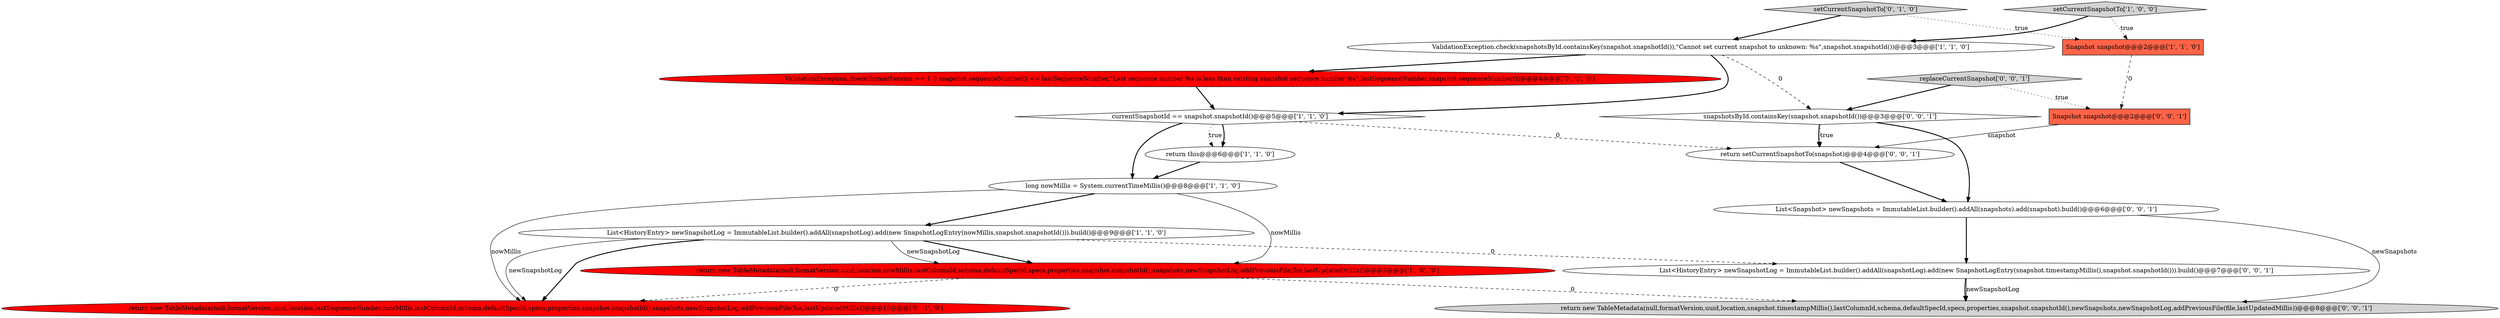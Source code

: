 digraph {
1 [style = filled, label = "long nowMillis = System.currentTimeMillis()@@@8@@@['1', '1', '0']", fillcolor = white, shape = ellipse image = "AAA0AAABBB1BBB"];
6 [style = filled, label = "currentSnapshotId == snapshot.snapshotId()@@@5@@@['1', '1', '0']", fillcolor = white, shape = diamond image = "AAA0AAABBB1BBB"];
8 [style = filled, label = "ValidationException.check(formatVersion == 1 || snapshot.sequenceNumber() <= lastSequenceNumber,\"Last sequence number %s is less than existing snapshot sequence number %s\",lastSequenceNumber,snapshot.sequenceNumber())@@@4@@@['0', '1', '0']", fillcolor = red, shape = ellipse image = "AAA1AAABBB2BBB"];
9 [style = filled, label = "setCurrentSnapshotTo['0', '1', '0']", fillcolor = lightgray, shape = diamond image = "AAA0AAABBB2BBB"];
2 [style = filled, label = "setCurrentSnapshotTo['1', '0', '0']", fillcolor = lightgray, shape = diamond image = "AAA0AAABBB1BBB"];
12 [style = filled, label = "replaceCurrentSnapshot['0', '0', '1']", fillcolor = lightgray, shape = diamond image = "AAA0AAABBB3BBB"];
5 [style = filled, label = "return new TableMetadata(null,formatVersion,uuid,location,nowMillis,lastColumnId,schema,defaultSpecId,specs,properties,snapshot.snapshotId(),snapshots,newSnapshotLog,addPreviousFile(file,lastUpdatedMillis))@@@9@@@['1', '0', '0']", fillcolor = red, shape = ellipse image = "AAA1AAABBB1BBB"];
10 [style = filled, label = "return new TableMetadata(null,formatVersion,uuid,location,lastSequenceNumber,nowMillis,lastColumnId,schema,defaultSpecId,specs,properties,snapshot.snapshotId(),snapshots,newSnapshotLog,addPreviousFile(file,lastUpdatedMillis))@@@10@@@['0', '1', '0']", fillcolor = red, shape = ellipse image = "AAA1AAABBB2BBB"];
15 [style = filled, label = "return setCurrentSnapshotTo(snapshot)@@@4@@@['0', '0', '1']", fillcolor = white, shape = ellipse image = "AAA0AAABBB3BBB"];
14 [style = filled, label = "List<HistoryEntry> newSnapshotLog = ImmutableList.builder().addAll(snapshotLog).add(new SnapshotLogEntry(snapshot.timestampMillis(),snapshot.snapshotId())).build()@@@7@@@['0', '0', '1']", fillcolor = white, shape = ellipse image = "AAA0AAABBB3BBB"];
16 [style = filled, label = "List<Snapshot> newSnapshots = ImmutableList.builder().addAll(snapshots).add(snapshot).build()@@@6@@@['0', '0', '1']", fillcolor = white, shape = ellipse image = "AAA0AAABBB3BBB"];
17 [style = filled, label = "return new TableMetadata(null,formatVersion,uuid,location,snapshot.timestampMillis(),lastColumnId,schema,defaultSpecId,specs,properties,snapshot.snapshotId(),newSnapshots,newSnapshotLog,addPreviousFile(file,lastUpdatedMillis))@@@8@@@['0', '0', '1']", fillcolor = lightgray, shape = ellipse image = "AAA0AAABBB3BBB"];
0 [style = filled, label = "Snapshot snapshot@@@2@@@['1', '1', '0']", fillcolor = tomato, shape = box image = "AAA0AAABBB1BBB"];
3 [style = filled, label = "return this@@@6@@@['1', '1', '0']", fillcolor = white, shape = ellipse image = "AAA0AAABBB1BBB"];
11 [style = filled, label = "snapshotsById.containsKey(snapshot.snapshotId())@@@3@@@['0', '0', '1']", fillcolor = white, shape = diamond image = "AAA0AAABBB3BBB"];
7 [style = filled, label = "List<HistoryEntry> newSnapshotLog = ImmutableList.builder().addAll(snapshotLog).add(new SnapshotLogEntry(nowMillis,snapshot.snapshotId())).build()@@@9@@@['1', '1', '0']", fillcolor = white, shape = ellipse image = "AAA0AAABBB1BBB"];
4 [style = filled, label = "ValidationException.check(snapshotsById.containsKey(snapshot.snapshotId()),\"Cannot set current snapshot to unknown: %s\",snapshot.snapshotId())@@@3@@@['1', '1', '0']", fillcolor = white, shape = ellipse image = "AAA0AAABBB1BBB"];
13 [style = filled, label = "Snapshot snapshot@@@2@@@['0', '0', '1']", fillcolor = tomato, shape = box image = "AAA0AAABBB3BBB"];
11->16 [style = bold, label=""];
6->3 [style = bold, label=""];
9->0 [style = dotted, label="true"];
2->0 [style = dotted, label="true"];
7->10 [style = solid, label="newSnapshotLog"];
3->1 [style = bold, label=""];
4->6 [style = bold, label=""];
7->10 [style = bold, label=""];
7->14 [style = dashed, label="0"];
9->4 [style = bold, label=""];
12->11 [style = bold, label=""];
14->17 [style = bold, label=""];
8->6 [style = bold, label=""];
15->16 [style = bold, label=""];
2->4 [style = bold, label=""];
1->7 [style = bold, label=""];
11->15 [style = bold, label=""];
6->1 [style = bold, label=""];
7->5 [style = bold, label=""];
12->13 [style = dotted, label="true"];
14->17 [style = solid, label="newSnapshotLog"];
5->17 [style = dashed, label="0"];
5->10 [style = dashed, label="0"];
6->15 [style = dashed, label="0"];
0->13 [style = dashed, label="0"];
4->8 [style = bold, label=""];
16->14 [style = bold, label=""];
7->5 [style = solid, label="newSnapshotLog"];
13->15 [style = solid, label="snapshot"];
4->11 [style = dashed, label="0"];
1->10 [style = solid, label="nowMillis"];
6->3 [style = dotted, label="true"];
11->15 [style = dotted, label="true"];
16->17 [style = solid, label="newSnapshots"];
1->5 [style = solid, label="nowMillis"];
}
